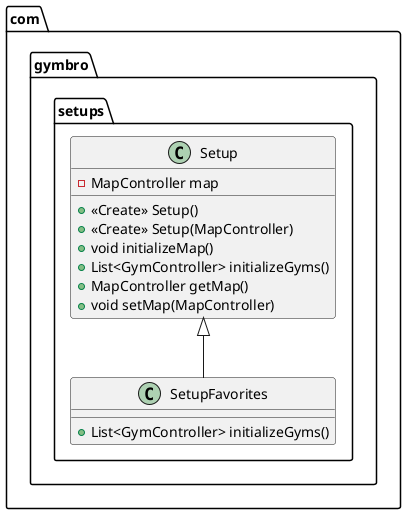 @startuml
class com.gymbro.setups.SetupFavorites {
+ List<GymController> initializeGyms()
}
class com.gymbro.setups.Setup {
- MapController map
+ <<Create>> Setup()
+ <<Create>> Setup(MapController)
+ void initializeMap()
+ List<GymController> initializeGyms()
+ MapController getMap()
+ void setMap(MapController)
}
com.gymbro.setups.Setup <|-- com.gymbro.setups.SetupFavorites
@enduml